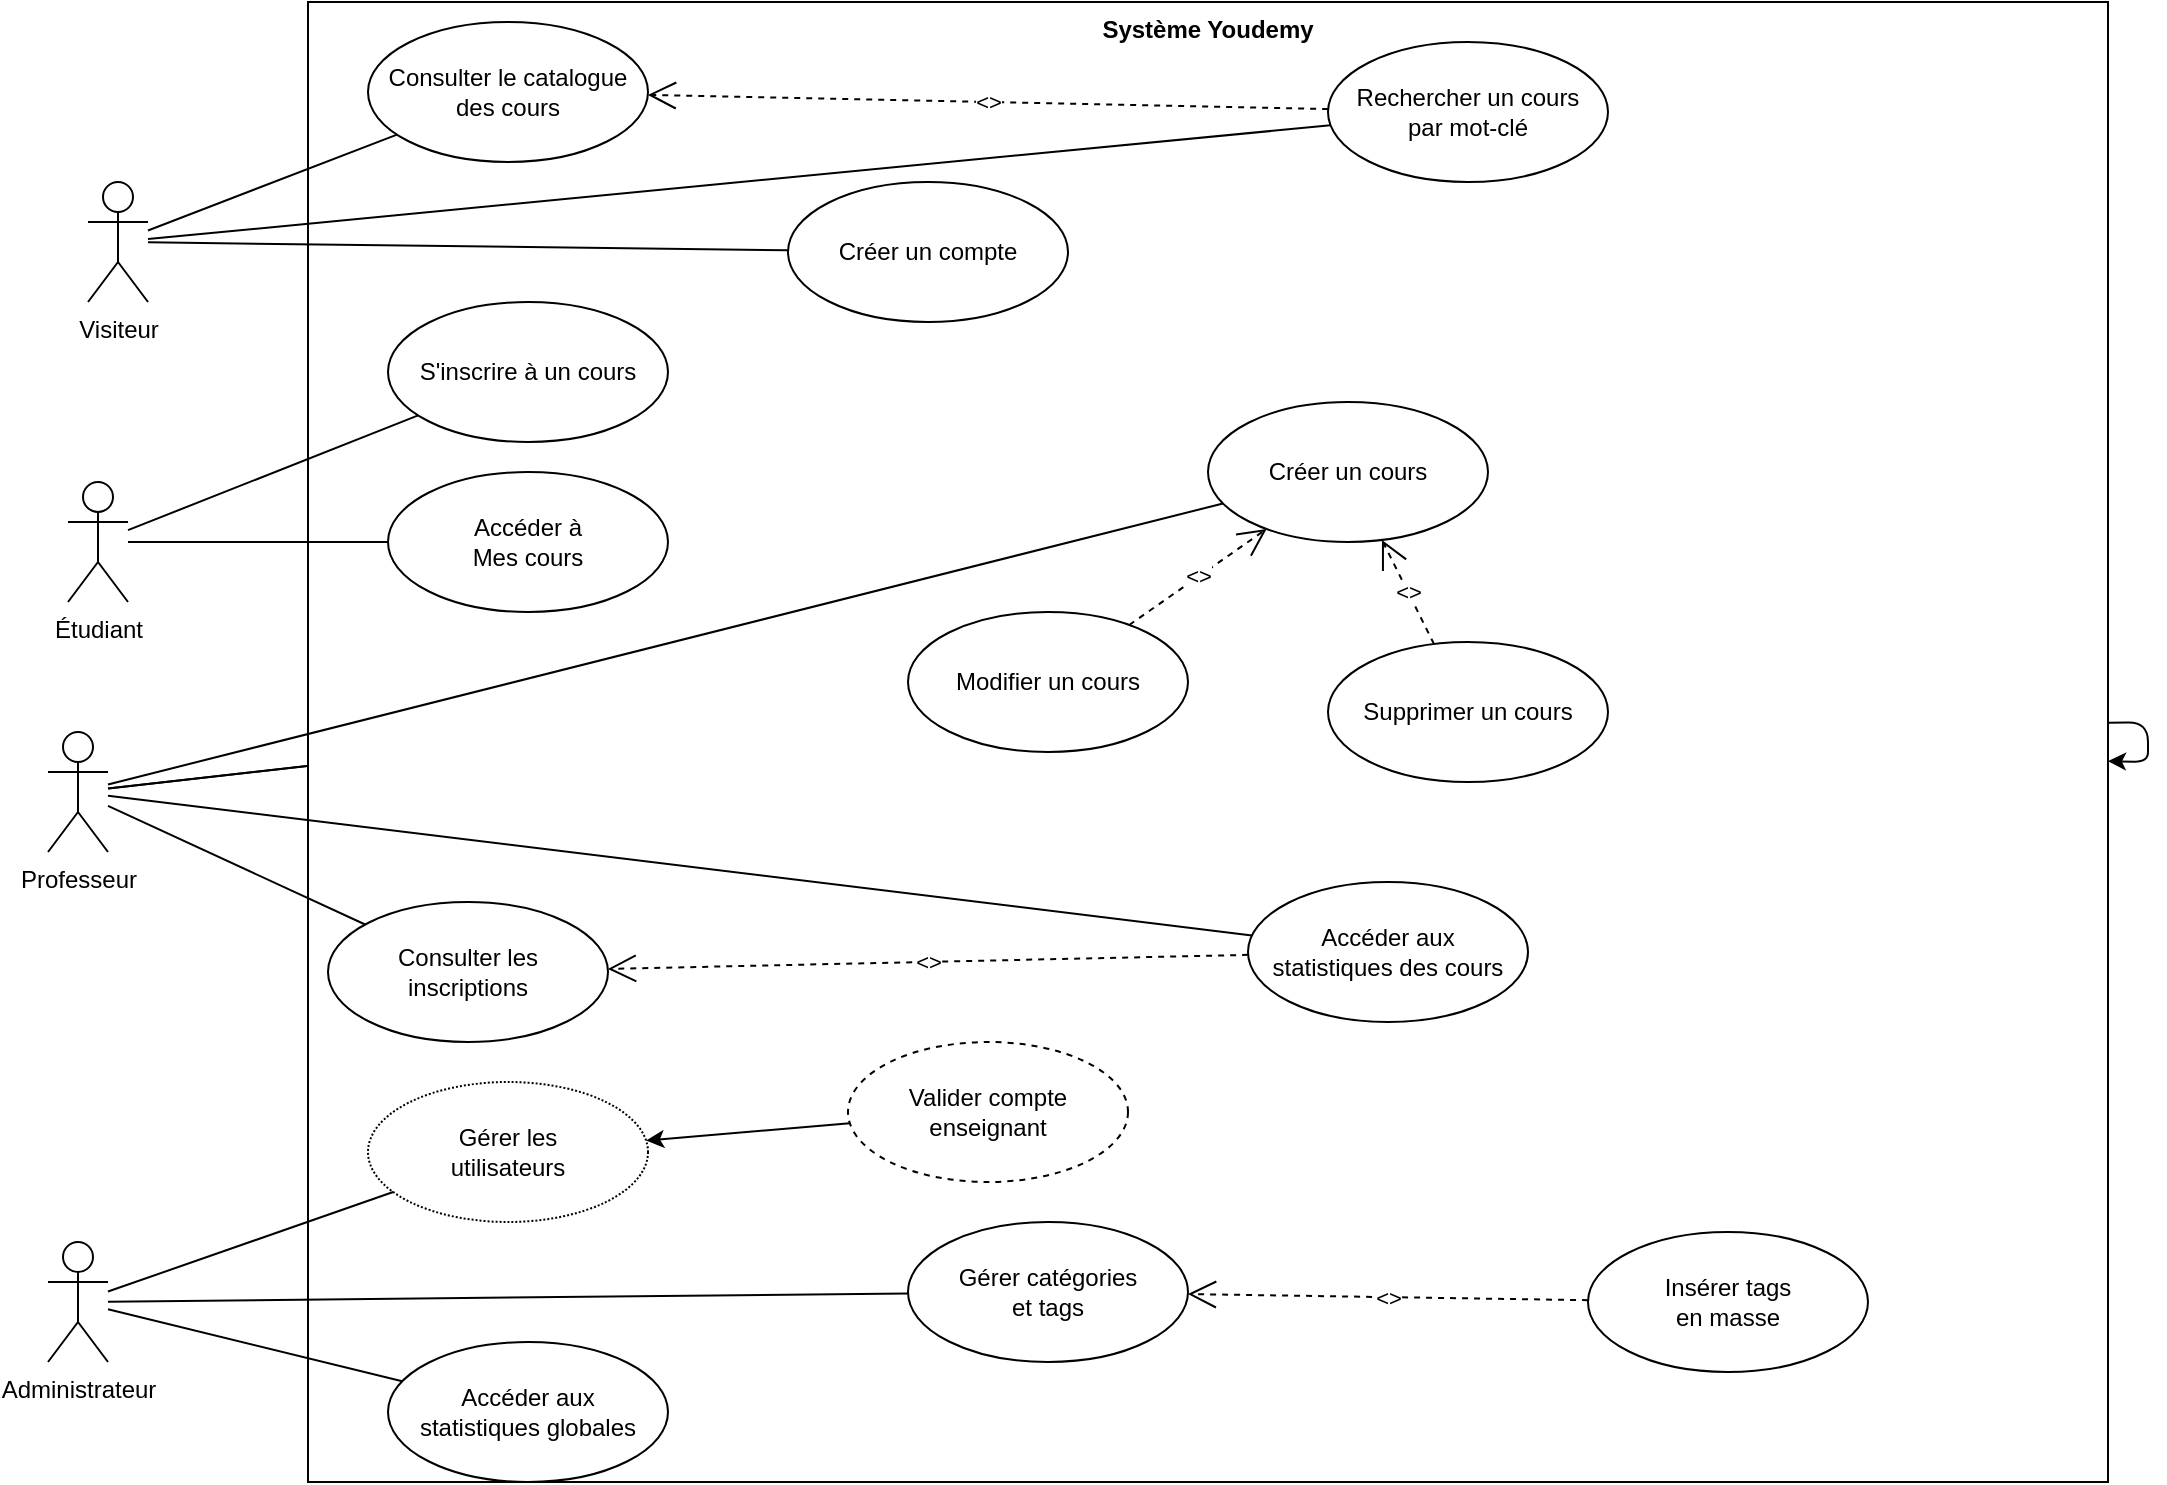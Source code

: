 <mxfile>
    <diagram id="Use_Case" name="Use Case Diagram">
        <mxGraphModel dx="1189" dy="804" grid="1" gridSize="10" guides="1" tooltips="1" connect="1" arrows="1" fold="1" page="1" pageScale="1" pageWidth="1169" pageHeight="827" math="0" shadow="0">
            <root>
                <mxCell id="0"/>
                <mxCell id="1" parent="0"/>
                <mxCell id="2" value="Visiteur" style="shape=umlActor;verticalLabelPosition=bottom;verticalAlign=top;html=1;" parent="1" vertex="1">
                    <mxGeometry x="50" y="130" width="30" height="60" as="geometry"/>
                </mxCell>
                <mxCell id="3" value="Étudiant" style="shape=umlActor;verticalLabelPosition=bottom;verticalAlign=top;html=1;" parent="1" vertex="1">
                    <mxGeometry x="40" y="280" width="30" height="60" as="geometry"/>
                </mxCell>
                <mxCell id="40" style="edgeStyle=none;html=1;" edge="1" parent="1" source="4" target="13">
                    <mxGeometry relative="1" as="geometry"/>
                </mxCell>
                <mxCell id="41" style="edgeStyle=none;html=1;" edge="1" parent="1" source="4" target="13">
                    <mxGeometry relative="1" as="geometry"/>
                </mxCell>
                <mxCell id="4" value="Professeur" style="shape=umlActor;verticalLabelPosition=bottom;verticalAlign=top;html=1;" parent="1" vertex="1">
                    <mxGeometry x="30" y="405" width="30" height="60" as="geometry"/>
                </mxCell>
                <mxCell id="5" value="Administrateur" style="shape=umlActor;verticalLabelPosition=bottom;verticalAlign=top;html=1;" parent="1" vertex="1">
                    <mxGeometry x="30" y="660" width="30" height="60" as="geometry"/>
                </mxCell>
                <mxCell id="6" value="Système Youdemy" style="shape=rect;html=1;verticalAlign=top;fontStyle=1;whiteSpace=wrap;align=center;" parent="1" vertex="1">
                    <mxGeometry x="160" y="40" width="900" height="740" as="geometry"/>
                </mxCell>
                <mxCell id="7" value="Consulter le catalogue&#10;des cours" style="ellipse;whiteSpace=wrap;html=1;" parent="1" vertex="1">
                    <mxGeometry x="190" y="50" width="140" height="70" as="geometry"/>
                </mxCell>
                <mxCell id="8" value="Rechercher un cours&#10;par mot-clé" style="ellipse;whiteSpace=wrap;html=1;" parent="1" vertex="1">
                    <mxGeometry x="670" y="60" width="140" height="70" as="geometry"/>
                </mxCell>
                <mxCell id="9" value="Créer un compte" style="ellipse;whiteSpace=wrap;html=1;" parent="1" vertex="1">
                    <mxGeometry x="400" y="130" width="140" height="70" as="geometry"/>
                </mxCell>
                <mxCell id="10" value="S'inscrire à un cours" style="ellipse;whiteSpace=wrap;html=1;" parent="1" vertex="1">
                    <mxGeometry x="200" y="190" width="140" height="70" as="geometry"/>
                </mxCell>
                <mxCell id="11" value="Accéder à&#10;Mes cours" style="ellipse;whiteSpace=wrap;html=1;" parent="1" vertex="1">
                    <mxGeometry x="200" y="275" width="140" height="70" as="geometry"/>
                </mxCell>
                <mxCell id="12" value="Créer un cours" style="ellipse;whiteSpace=wrap;html=1;" parent="1" vertex="1">
                    <mxGeometry x="610" y="240" width="140" height="70" as="geometry"/>
                </mxCell>
                <mxCell id="13" value="Modifier un cours" style="ellipse;whiteSpace=wrap;html=1;" parent="1" vertex="1">
                    <mxGeometry x="460" y="345" width="140" height="70" as="geometry"/>
                </mxCell>
                <mxCell id="14" value="Supprimer un cours" style="ellipse;whiteSpace=wrap;html=1;" parent="1" vertex="1">
                    <mxGeometry x="670" y="360" width="140" height="70" as="geometry"/>
                </mxCell>
                <mxCell id="15" value="Consulter les&#10;inscriptions" style="ellipse;whiteSpace=wrap;html=1;" parent="1" vertex="1">
                    <mxGeometry x="170" y="490" width="140" height="70" as="geometry"/>
                </mxCell>
                <mxCell id="16" value="Accéder aux&#10;statistiques des cours" style="ellipse;whiteSpace=wrap;html=1;" parent="1" vertex="1">
                    <mxGeometry x="630" y="480" width="140" height="70" as="geometry"/>
                </mxCell>
                <mxCell id="17" value="Gérer les&#10;utilisateurs" style="ellipse;whiteSpace=wrap;html=1;dashed=1;dashPattern=1 1;" parent="1" vertex="1">
                    <mxGeometry x="190" y="580" width="140" height="70" as="geometry"/>
                </mxCell>
                <mxCell id="39" value="" style="edgeStyle=none;html=1;" edge="1" parent="1" source="18" target="17">
                    <mxGeometry relative="1" as="geometry"/>
                </mxCell>
                <mxCell id="18" value="Valider compte&#10;enseignant" style="ellipse;whiteSpace=wrap;html=1;dashed=1;" parent="1" vertex="1">
                    <mxGeometry x="430" y="560" width="140" height="70" as="geometry"/>
                </mxCell>
                <mxCell id="19" value="Gérer catégories&#10;et tags" style="ellipse;whiteSpace=wrap;html=1;" parent="1" vertex="1">
                    <mxGeometry x="460" y="650" width="140" height="70" as="geometry"/>
                </mxCell>
                <mxCell id="20" value="Insérer tags&#10;en masse" style="ellipse;whiteSpace=wrap;html=1;" parent="1" vertex="1">
                    <mxGeometry x="800" y="655" width="140" height="70" as="geometry"/>
                </mxCell>
                <mxCell id="21" value="Accéder aux&#10;statistiques globales" style="ellipse;whiteSpace=wrap;html=1;" parent="1" vertex="1">
                    <mxGeometry x="200" y="710" width="140" height="70" as="geometry"/>
                </mxCell>
                <mxCell id="22" value="&lt;&lt;include&gt;&gt;" style="endArrow=open;endSize=12;dashed=1;html=1;rounded=0;" parent="1" source="8" target="7" edge="1">
                    <mxGeometry width="160" relative="1" as="geometry"/>
                </mxCell>
                <mxCell id="23" value="&lt;&lt;include&gt;&gt;" style="endArrow=open;endSize=12;dashed=1;html=1;rounded=0;" parent="1" source="13" target="12" edge="1">
                    <mxGeometry width="160" relative="1" as="geometry"/>
                </mxCell>
                <mxCell id="24" value="&lt;&lt;include&gt;&gt;" style="endArrow=open;endSize=12;dashed=1;html=1;rounded=0;" parent="1" source="14" target="12" edge="1">
                    <mxGeometry width="160" relative="1" as="geometry"/>
                </mxCell>
                <mxCell id="25" value="&lt;&lt;include&gt;&gt;" style="endArrow=open;endSize=12;dashed=1;html=1;rounded=0;" parent="1" source="16" target="15" edge="1">
                    <mxGeometry width="160" relative="1" as="geometry"/>
                </mxCell>
                <mxCell id="26" value="&lt;&lt;extend&gt;&gt;" style="endArrow=open;endSize=12;dashed=1;html=1;rounded=0;" parent="1" source="20" target="19" edge="1">
                    <mxGeometry width="160" relative="1" as="geometry"/>
                </mxCell>
                <mxCell id="27" value="" style="endArrow=none;html=1;rounded=0;" parent="1" source="2" target="7" edge="1">
                    <mxGeometry relative="1" as="geometry"/>
                </mxCell>
                <mxCell id="28" value="" style="endArrow=none;html=1;rounded=0;" parent="1" source="2" target="8" edge="1">
                    <mxGeometry relative="1" as="geometry"/>
                </mxCell>
                <mxCell id="29" value="" style="endArrow=none;html=1;rounded=0;" parent="1" source="2" target="9" edge="1">
                    <mxGeometry relative="1" as="geometry"/>
                </mxCell>
                <mxCell id="30" value="" style="endArrow=none;html=1;rounded=0;" parent="1" source="3" target="10" edge="1">
                    <mxGeometry relative="1" as="geometry"/>
                </mxCell>
                <mxCell id="31" value="" style="endArrow=none;html=1;rounded=0;" parent="1" source="3" target="11" edge="1">
                    <mxGeometry relative="1" as="geometry"/>
                </mxCell>
                <mxCell id="32" value="" style="endArrow=none;html=1;rounded=0;" parent="1" source="4" target="12" edge="1">
                    <mxGeometry relative="1" as="geometry"/>
                </mxCell>
                <mxCell id="33" value="" style="endArrow=none;html=1;rounded=0;" parent="1" source="4" target="15" edge="1">
                    <mxGeometry relative="1" as="geometry"/>
                </mxCell>
                <mxCell id="34" value="" style="endArrow=none;html=1;rounded=0;" parent="1" source="4" target="16" edge="1">
                    <mxGeometry relative="1" as="geometry"/>
                </mxCell>
                <mxCell id="35" value="" style="endArrow=none;html=1;rounded=0;" parent="1" source="5" target="17" edge="1">
                    <mxGeometry relative="1" as="geometry"/>
                </mxCell>
                <mxCell id="36" value="" style="endArrow=none;html=1;rounded=0;" parent="1" source="5" target="19" edge="1">
                    <mxGeometry relative="1" as="geometry"/>
                </mxCell>
                <mxCell id="37" value="" style="endArrow=none;html=1;rounded=0;" parent="1" source="5" target="21" edge="1">
                    <mxGeometry relative="1" as="geometry"/>
                </mxCell>
                <mxCell id="42" style="edgeStyle=none;html=1;" edge="1" parent="1" source="6" target="6">
                    <mxGeometry relative="1" as="geometry"/>
                </mxCell>
            </root>
        </mxGraphModel>
    </diagram>
</mxfile>